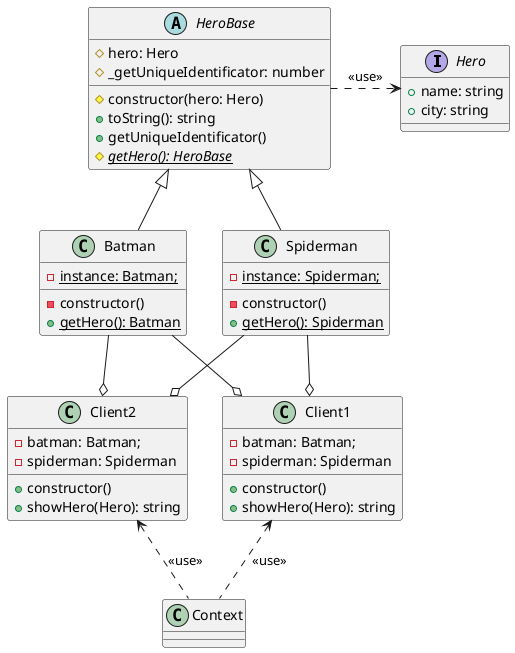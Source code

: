 @startuml
interface Hero {
  + name: string
  + city: string
}

 abstract class HeroBase {
  #hero: Hero
  # _getUniqueIdentificator: number
 
  # constructor(hero: Hero)
  + toString(): string
  + getUniqueIdentificator()
  {abstract}{static} #getHero(): HeroBase
}

class Batman extends HeroBase {
  - {static} instance: Batman;

  - constructor()
  + {static} getHero(): Batman
}

class Spiderman extends HeroBase {
  - {static} instance: Spiderman;

  - constructor()
  + {static} getHero(): Spiderman
}

class Client2 {
  - batman: Batman;
  - spiderman: Spiderman
  + constructor()
  + showHero(Hero): string
}



class Client1 {
  - batman: Batman;
  - spiderman: Spiderman
  + constructor()
  + showHero(Hero): string
}

HeroBase .> Hero : "<<use>>"
Batman --o Client1
Spiderman --o Client1

Batman --o Client2
Spiderman --o Client2

Client1 <-. Context : "<<use>>"
Client2 <-. Context : "<<use>>"
@enduml
